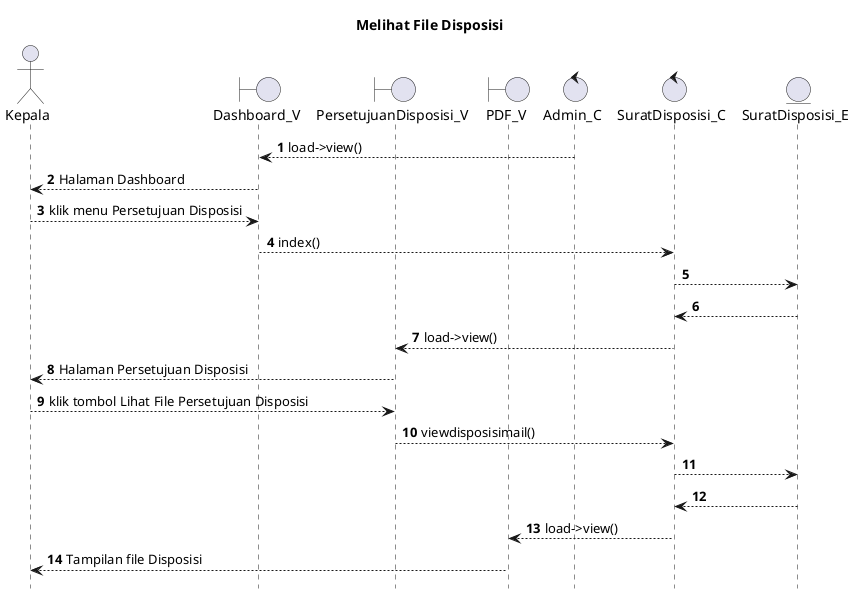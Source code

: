 @startuml

autonumber
hide footbox
title Melihat File Disposisi

Actor Kepala
boundary Dashboard_V
boundary PersetujuanDisposisi_V
boundary PDF_V
control Admin_C
control SuratDisposisi_C
Entity SuratDisposisi_E

Admin_C --> Dashboard_V: load->view()
Dashboard_V --> Kepala: Halaman Dashboard
Kepala --> Dashboard_V: klik menu Persetujuan Disposisi
Dashboard_V --> SuratDisposisi_C: index()
SuratDisposisi_C --> SuratDisposisi_E:
    
    SuratDisposisi_E --> SuratDisposisi_C:
    SuratDisposisi_C --> PersetujuanDisposisi_V: load->view()
    PersetujuanDisposisi_V --> Kepala: Halaman Persetujuan Disposisi

Kepala --> PersetujuanDisposisi_V: klik tombol Lihat File Persetujuan Disposisi
PersetujuanDisposisi_V --> SuratDisposisi_C: viewdisposisimail()
SuratDisposisi_C --> SuratDisposisi_E:
   
    SuratDisposisi_E --> SuratDisposisi_C:
    SuratDisposisi_C --> PDF_V: load->view()
    PDF_V --> Kepala: Tampilan file Disposisi

@enduml